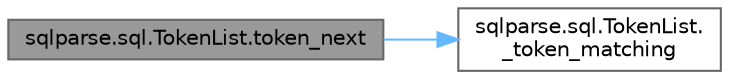 digraph "sqlparse.sql.TokenList.token_next"
{
 // LATEX_PDF_SIZE
  bgcolor="transparent";
  edge [fontname=Helvetica,fontsize=10,labelfontname=Helvetica,labelfontsize=10];
  node [fontname=Helvetica,fontsize=10,shape=box,height=0.2,width=0.4];
  rankdir="LR";
  Node1 [id="Node000001",label="sqlparse.sql.TokenList.token_next",height=0.2,width=0.4,color="gray40", fillcolor="grey60", style="filled", fontcolor="black",tooltip=" "];
  Node1 -> Node2 [id="edge1_Node000001_Node000002",color="steelblue1",style="solid",tooltip=" "];
  Node2 [id="Node000002",label="sqlparse.sql.TokenList.\l_token_matching",height=0.2,width=0.4,color="grey40", fillcolor="white", style="filled",URL="$classsqlparse_1_1sql_1_1_token_list.html#aacc350e74a48e538d5deeaeba4eb5ebd",tooltip=" "];
}
